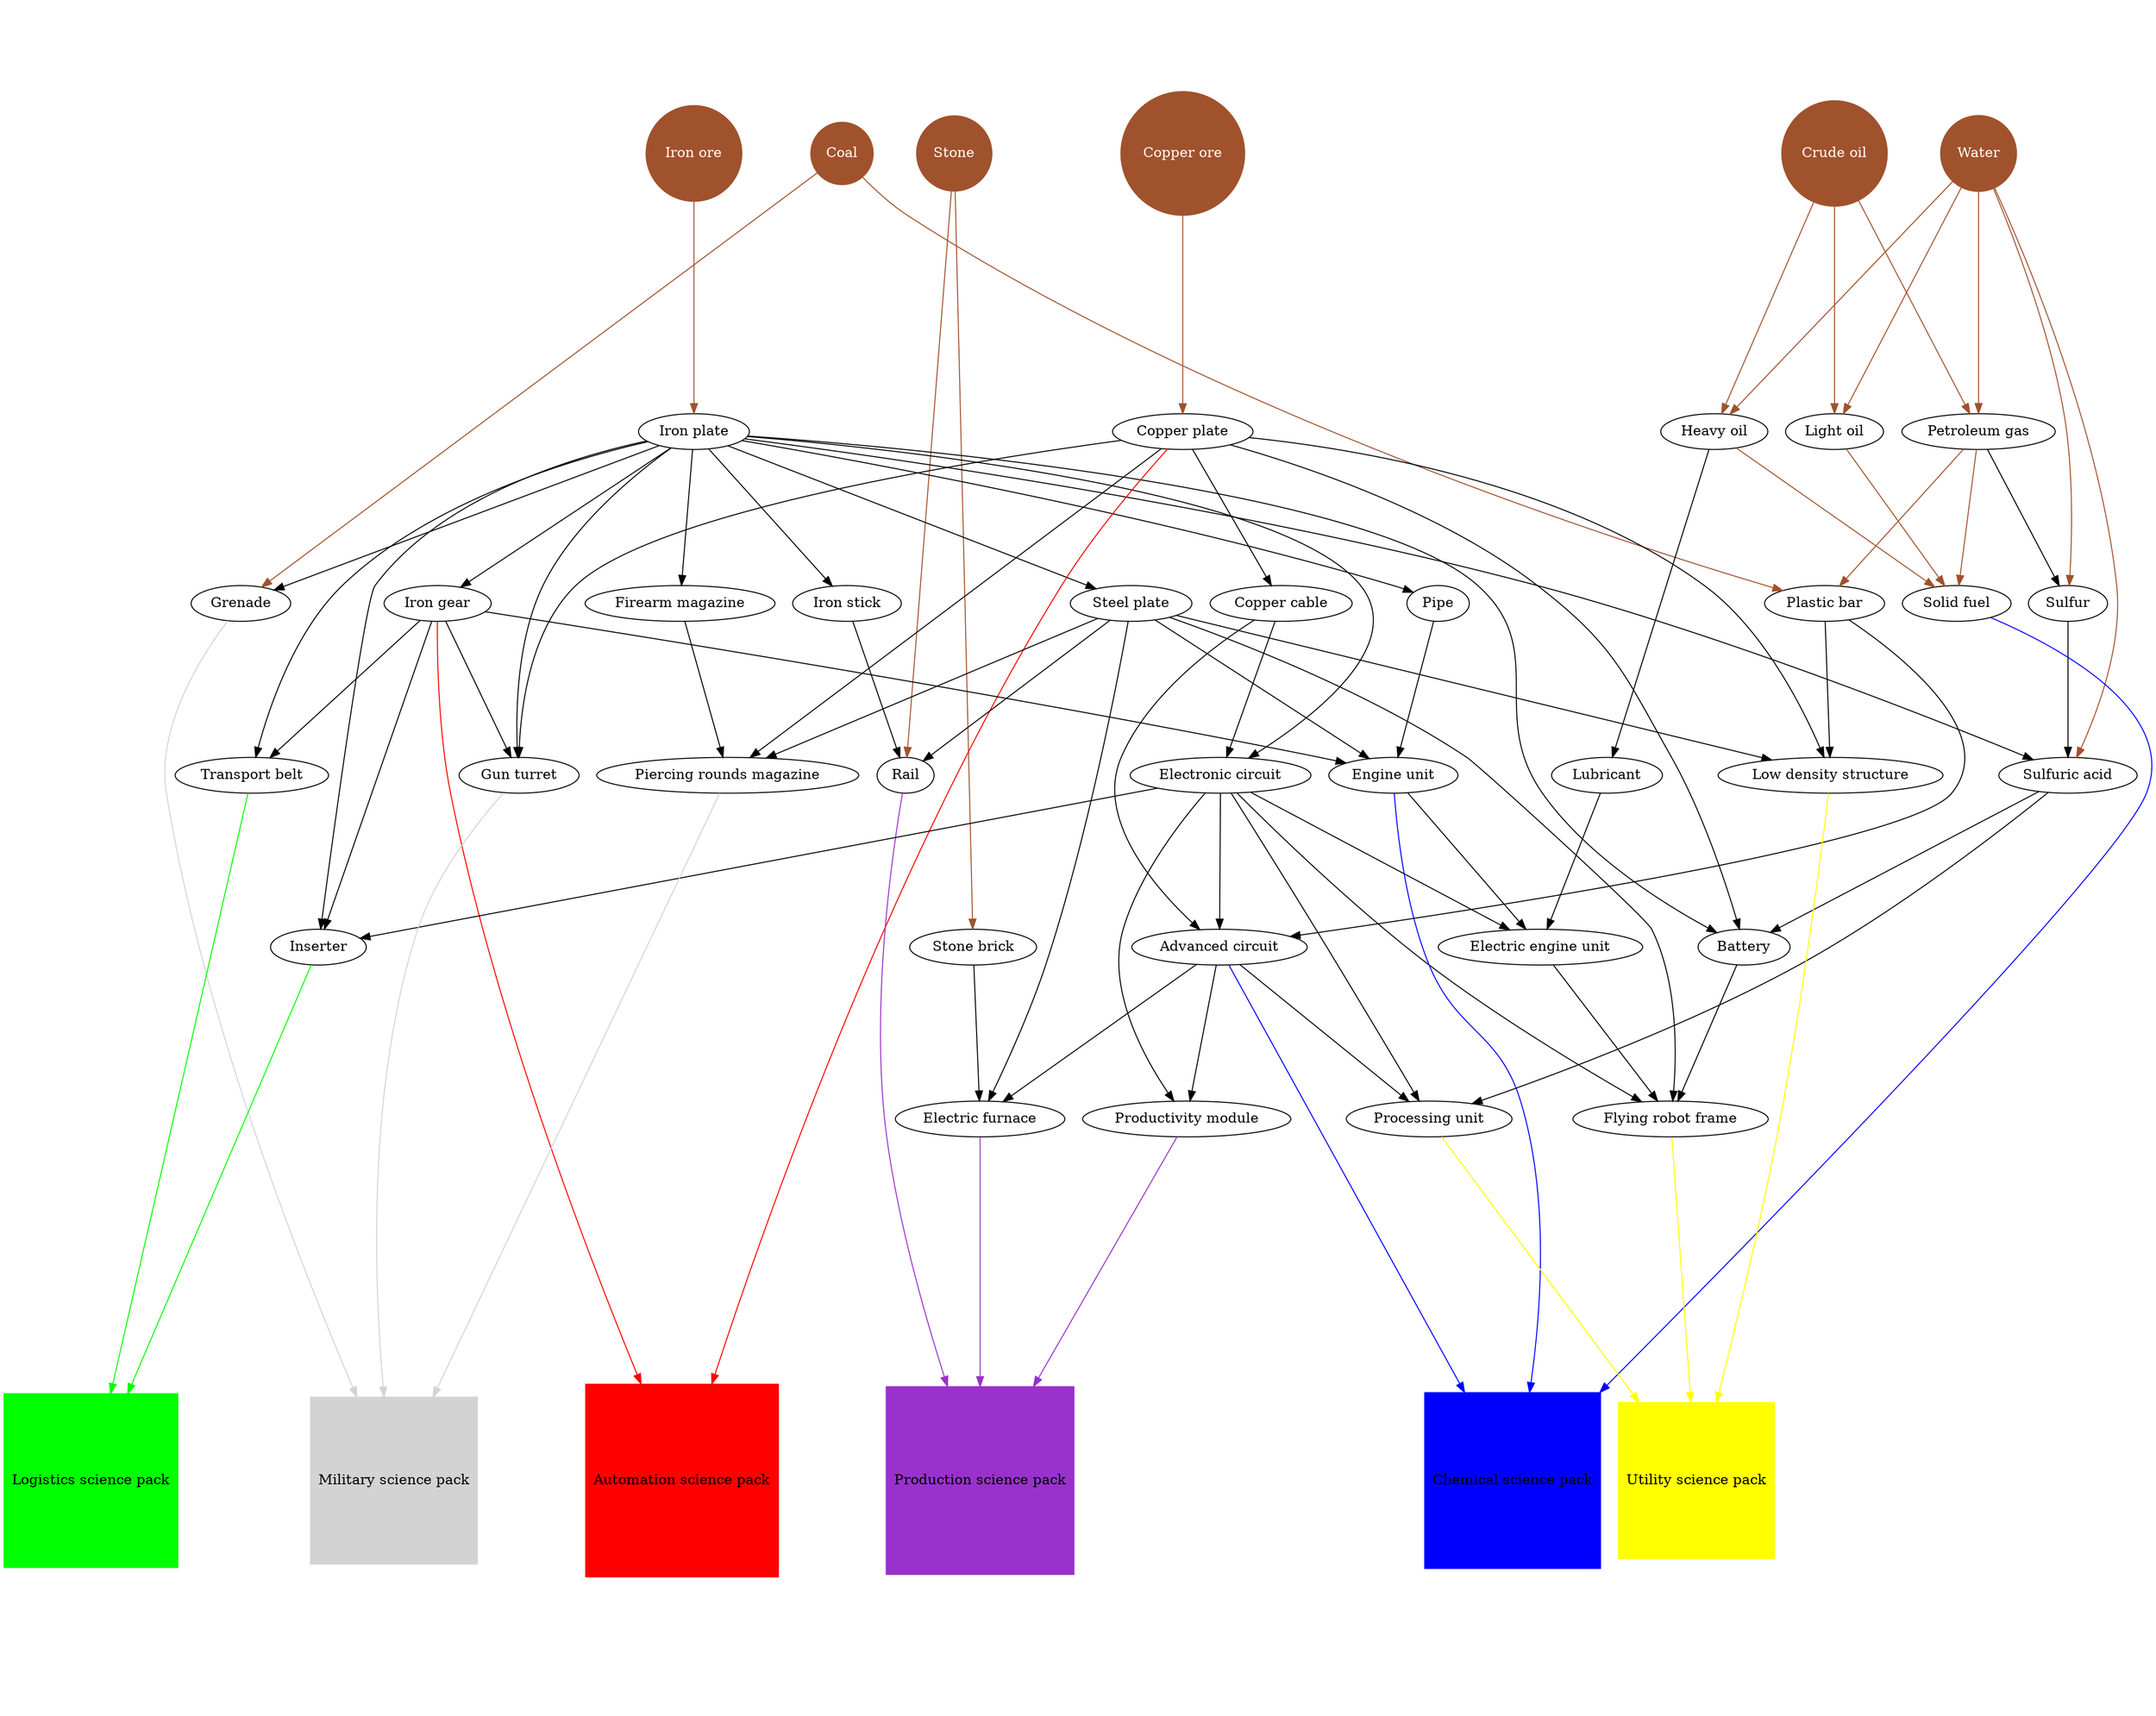 digraph science_packs {

  subgraph resources {
    node [
      style     = filled,
      fontcolor = white,
      shape     = Mcircle,
      color     = "#a0522d"
    ];

    "Coal";
    "Crude oil";
    "Iron ore";
    "Copper ore";
    "Water";
    "Stone";

    rank = min;
  }

  subgraph science_packs {
    node [
      style = filled,
      shape = Msquare
    ];

    "Automation science pack" [color = "#ff0000"];
    "Logistics science pack"  [color = "#00ff00"];
    "Chemical science pack"   [color = "#0000ff"];
    "Military science pack"   [color = "#D3D3D3"];
    "Production science pack" [color = "#9932CC"];
    "Utility science pack"    [color = "#FFFF00"];

    rank = max;
  }

  "Water" -> "Sulfur" [color = "#a0522d"];
  "Petroleum gas" -> "Sulfur";

  {
    "Iron plate";
    "Sulfur";
  } -> "Sulfuric acid";
  "Water" -> "Sulfuric acid" [color = "#a0522d"];

  "Stone" -> "Stone brick" [color = "#a0522d"];

  {
    "Crude oil";
    "Water";
  } -> {
    "Petroleum gas";
    "Heavy oil";
    "Light oil";
  } [color = "#a0522d"];

  "Iron ore" -> "Iron plate" [color = "#a0522d"];

  "Copper ore" -> "Copper plate" [color = "#a0522d"];

  "Coal" -> "Grenade" [color = "#a0522d"];
  "Iron plate" -> "Grenade";

  {
    "Coal";
    "Petroleum gas";
  } -> "Plastic bar" [color = "#a0522d"];

  {
    "Heavy oil";
    "Light oil";
    "Petroleum gas";
  } -> "Solid fuel" [color = "#a0522d"];

  "Stone" -> "Rail" [color = "#a0522d"];
  {
    "Iron stick"
    "Steel plate"
  } -> "Rail";

  "Iron plate" -> "Firearm magazine";

  "Iron plate" -> "Iron stick";

  "Iron plate" -> "Pipe";

  "Iron plate" -> "Iron gear";

  "Iron plate" -> "Steel plate";

  "Copper plate" -> "Copper cable";

  {
    "Iron plate";
    "Iron gear";
  } -> "Transport belt";

  {
    "Iron plate";
    "Copper cable";
  } -> "Electronic circuit";

  {
    "Iron plate";
    "Iron gear";
    "Electronic circuit";
  } -> "Inserter";

  {
    "Steel plate";
    "Iron gear";
    "Pipe";
  } -> "Engine unit";

  {
    "Plastic bar";
    "Copper cable";
    "Electronic circuit";
  } -> "Advanced circuit";

  {
    "Copper plate";
    "Steel plate";
    "Firearm magazine";
  } -> "Piercing rounds magazine";

  {
    "Iron plate";
    "Copper plate";
    "Iron gear";
  } -> "Gun turret"

  {
    "Advanced circuit";
    "Steel plate";
    "Stone brick";
  } -> "Electric furnace";

  {
    "Electronic circuit";
    "Advanced circuit";
  } -> "Productivity module";

  {
    "Copper plate";
    "Iron plate";
    "Sulfuric acid";
  } -> "Battery";

  {
    "Copper plate";
    "Plastic bar";
    "Steel plate";
  } -> "Low density structure";

  {
    "Electronic circuit";
    "Advanced circuit";
    "Sulfuric acid";
  } -> "Processing unit";

  "Heavy oil" -> "Lubricant";

  {
    "Electronic circuit";
    "Engine unit";
    "Lubricant";
  } -> "Electric engine unit"

  {
    "Battery";
    "Electric engine unit";
    "Electronic circuit";
    "Steel plate";
  } -> "Flying robot frame";

  {
    "Copper plate";
    "Iron gear";
  } -> "Automation science pack" [color = "#ff0000"];

  {
    "Transport belt";
    "Inserter";
  } -> "Logistics science pack" [color = "#00ff00"];

  {
    "Engine unit";
    "Solid fuel";
    "Advanced circuit";
  } -> "Chemical science pack" [color = "#0000ff"];

  {
    "Piercing rounds magazine";
    "Grenade";
    "Gun turret";
  } -> "Military science pack" [color = "#D3D3D3"];

  {
    "Electric furnace";
    "Productivity module";
    "Rail";
  } -> "Production science pack" [color = "#9932CC"];

  {
    "Flying robot frame";
    "Low density structure";
    "Processing unit";
  } -> "Utility science pack" [color = "#FFFF00"];

  ratio = 0.8;

}
